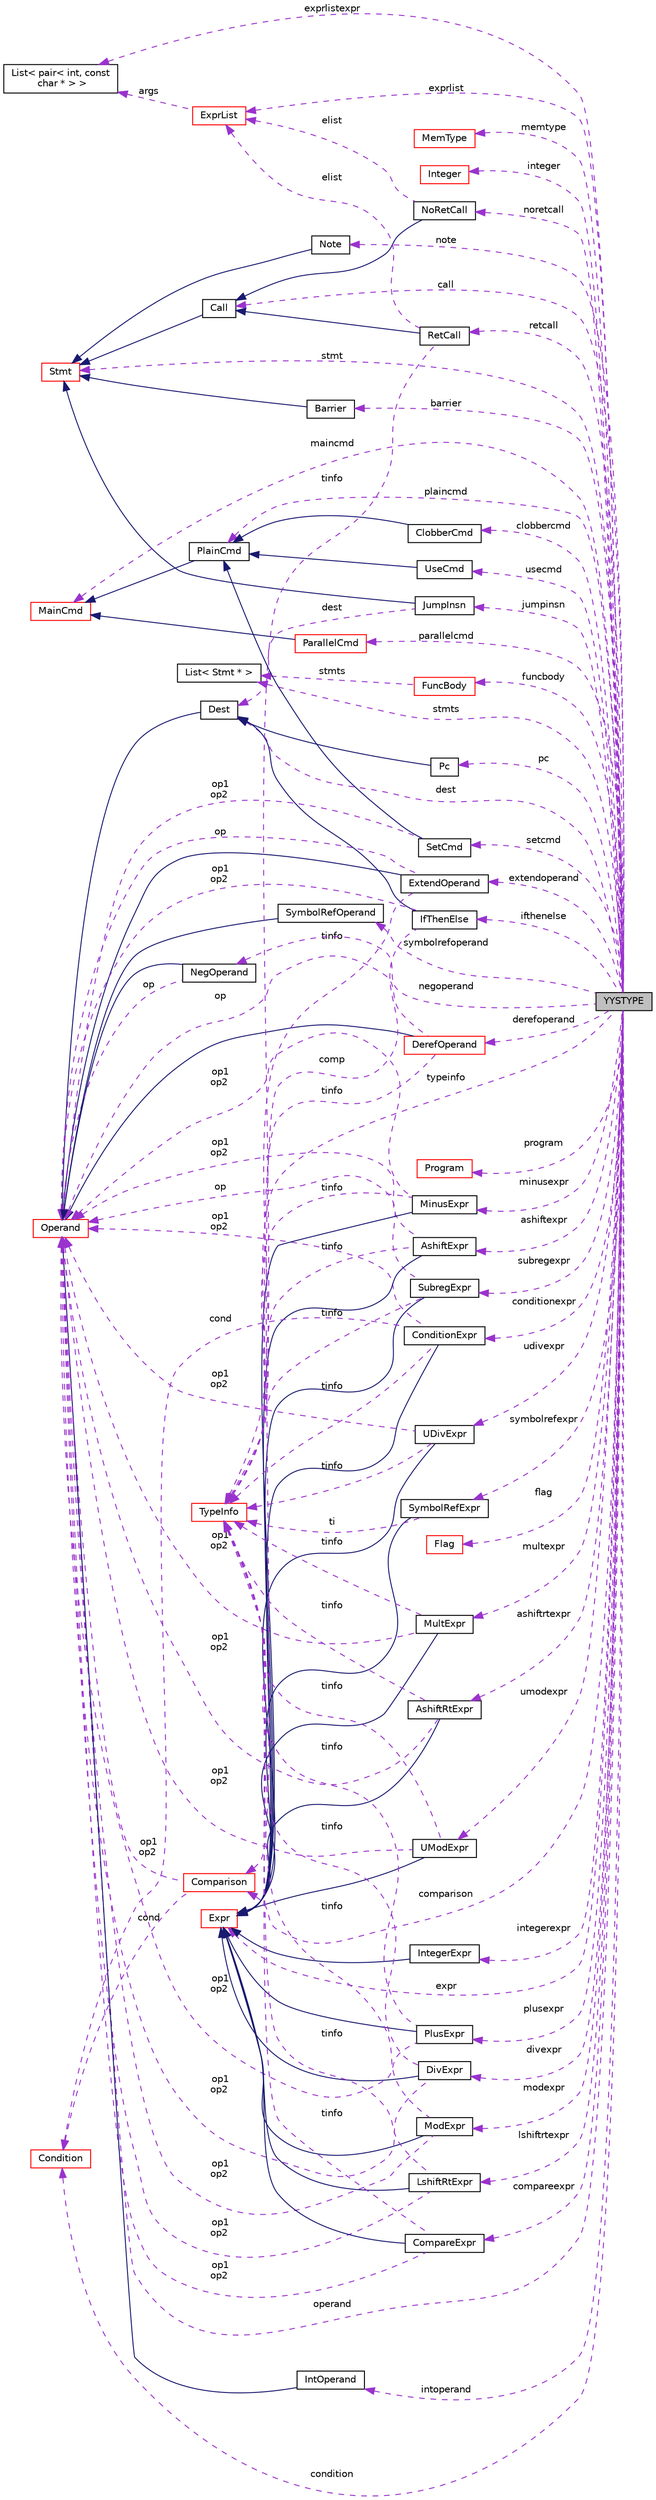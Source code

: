 digraph "YYSTYPE"
{
 // LATEX_PDF_SIZE
  edge [fontname="Helvetica",fontsize="10",labelfontname="Helvetica",labelfontsize="10"];
  node [fontname="Helvetica",fontsize="10",shape=record];
  rankdir="LR";
  Node1 [label="YYSTYPE",height=0.2,width=0.4,color="black", fillcolor="grey75", style="filled", fontcolor="black",tooltip=" "];
  Node2 -> Node1 [dir="back",color="darkorchid3",fontsize="10",style="dashed",label=" dest" ,fontname="Helvetica"];
  Node2 [label="Dest",height=0.2,width=0.4,color="black", fillcolor="white", style="filled",URL="$classDest.html",tooltip=" "];
  Node3 -> Node2 [dir="back",color="midnightblue",fontsize="10",style="solid",fontname="Helvetica"];
  Node3 [label="Operand",height=0.2,width=0.4,color="red", fillcolor="white", style="filled",URL="$classOperand.html",tooltip=" "];
  Node6 -> Node1 [dir="back",color="darkorchid3",fontsize="10",style="dashed",label=" memtype" ,fontname="Helvetica"];
  Node6 [label="MemType",height=0.2,width=0.4,color="red", fillcolor="white", style="filled",URL="$classMemType.html",tooltip=" "];
  Node7 -> Node1 [dir="back",color="darkorchid3",fontsize="10",style="dashed",label=" integer" ,fontname="Helvetica"];
  Node7 [label="Integer",height=0.2,width=0.4,color="red", fillcolor="white", style="filled",URL="$classInteger.html",tooltip=" "];
  Node8 -> Node1 [dir="back",color="darkorchid3",fontsize="10",style="dashed",label=" noretcall" ,fontname="Helvetica"];
  Node8 [label="NoRetCall",height=0.2,width=0.4,color="black", fillcolor="white", style="filled",URL="$classNoRetCall.html",tooltip=" "];
  Node9 -> Node8 [dir="back",color="midnightblue",fontsize="10",style="solid",fontname="Helvetica"];
  Node9 [label="Call",height=0.2,width=0.4,color="black", fillcolor="white", style="filled",URL="$classCall.html",tooltip=" "];
  Node10 -> Node9 [dir="back",color="midnightblue",fontsize="10",style="solid",fontname="Helvetica"];
  Node10 [label="Stmt",height=0.2,width=0.4,color="red", fillcolor="white", style="filled",URL="$classStmt.html",tooltip=" "];
  Node11 -> Node8 [dir="back",color="darkorchid3",fontsize="10",style="dashed",label=" elist" ,fontname="Helvetica"];
  Node11 [label="ExprList",height=0.2,width=0.4,color="red", fillcolor="white", style="filled",URL="$classExprList.html",tooltip=" "];
  Node12 -> Node11 [dir="back",color="darkorchid3",fontsize="10",style="dashed",label=" args" ,fontname="Helvetica"];
  Node12 [label="List\< pair\< int, const\l char * \> \>",height=0.2,width=0.4,color="black", fillcolor="white", style="filled",URL="$classList.html",tooltip=" "];
  Node13 -> Node1 [dir="back",color="darkorchid3",fontsize="10",style="dashed",label=" compareexpr" ,fontname="Helvetica"];
  Node13 [label="CompareExpr",height=0.2,width=0.4,color="black", fillcolor="white", style="filled",URL="$classCompareExpr.html",tooltip=" "];
  Node14 -> Node13 [dir="back",color="midnightblue",fontsize="10",style="solid",fontname="Helvetica"];
  Node14 [label="Expr",height=0.2,width=0.4,color="red", fillcolor="white", style="filled",URL="$classExpr.html",tooltip=" "];
  Node15 -> Node13 [dir="back",color="darkorchid3",fontsize="10",style="dashed",label=" tinfo" ,fontname="Helvetica"];
  Node15 [label="TypeInfo",height=0.2,width=0.4,color="red", fillcolor="white", style="filled",URL="$classTypeInfo.html",tooltip=" "];
  Node3 -> Node13 [dir="back",color="darkorchid3",fontsize="10",style="dashed",label=" op1\nop2" ,fontname="Helvetica"];
  Node16 -> Node1 [dir="back",color="darkorchid3",fontsize="10",style="dashed",label=" maincmd" ,fontname="Helvetica"];
  Node16 [label="MainCmd",height=0.2,width=0.4,color="red", fillcolor="white", style="filled",URL="$classMainCmd.html",tooltip=" "];
  Node17 -> Node1 [dir="back",color="darkorchid3",fontsize="10",style="dashed",label=" note" ,fontname="Helvetica"];
  Node17 [label="Note",height=0.2,width=0.4,color="black", fillcolor="white", style="filled",URL="$classNote.html",tooltip=" "];
  Node10 -> Node17 [dir="back",color="midnightblue",fontsize="10",style="solid",fontname="Helvetica"];
  Node18 -> Node1 [dir="back",color="darkorchid3",fontsize="10",style="dashed",label=" pc" ,fontname="Helvetica"];
  Node18 [label="Pc",height=0.2,width=0.4,color="black", fillcolor="white", style="filled",URL="$classPc.html",tooltip=" "];
  Node2 -> Node18 [dir="back",color="midnightblue",fontsize="10",style="solid",fontname="Helvetica"];
  Node19 -> Node1 [dir="back",color="darkorchid3",fontsize="10",style="dashed",label=" jumpinsn" ,fontname="Helvetica"];
  Node19 [label="JumpInsn",height=0.2,width=0.4,color="black", fillcolor="white", style="filled",URL="$classJumpInsn.html",tooltip=" "];
  Node10 -> Node19 [dir="back",color="midnightblue",fontsize="10",style="solid",fontname="Helvetica"];
  Node2 -> Node19 [dir="back",color="darkorchid3",fontsize="10",style="dashed",label=" dest" ,fontname="Helvetica"];
  Node14 -> Node1 [dir="back",color="darkorchid3",fontsize="10",style="dashed",label=" expr" ,fontname="Helvetica"];
  Node20 -> Node1 [dir="back",color="darkorchid3",fontsize="10",style="dashed",label=" extendoperand" ,fontname="Helvetica"];
  Node20 [label="ExtendOperand",height=0.2,width=0.4,color="black", fillcolor="white", style="filled",URL="$classExtendOperand.html",tooltip=" "];
  Node3 -> Node20 [dir="back",color="midnightblue",fontsize="10",style="solid",fontname="Helvetica"];
  Node15 -> Node20 [dir="back",color="darkorchid3",fontsize="10",style="dashed",label=" tinfo" ,fontname="Helvetica"];
  Node3 -> Node20 [dir="back",color="darkorchid3",fontsize="10",style="dashed",label=" op" ,fontname="Helvetica"];
  Node21 -> Node1 [dir="back",color="darkorchid3",fontsize="10",style="dashed",label=" stmts" ,fontname="Helvetica"];
  Node21 [label="List\< Stmt * \>",height=0.2,width=0.4,color="black", fillcolor="white", style="filled",URL="$classList.html",tooltip=" "];
  Node22 -> Node1 [dir="back",color="darkorchid3",fontsize="10",style="dashed",label=" ashiftrtexpr" ,fontname="Helvetica"];
  Node22 [label="AshiftRtExpr",height=0.2,width=0.4,color="black", fillcolor="white", style="filled",URL="$classAshiftRtExpr.html",tooltip=" "];
  Node14 -> Node22 [dir="back",color="midnightblue",fontsize="10",style="solid",fontname="Helvetica"];
  Node15 -> Node22 [dir="back",color="darkorchid3",fontsize="10",style="dashed",label=" tinfo" ,fontname="Helvetica"];
  Node3 -> Node22 [dir="back",color="darkorchid3",fontsize="10",style="dashed",label=" op1\nop2" ,fontname="Helvetica"];
  Node15 -> Node1 [dir="back",color="darkorchid3",fontsize="10",style="dashed",label=" typeinfo" ,fontname="Helvetica"];
  Node23 -> Node1 [dir="back",color="darkorchid3",fontsize="10",style="dashed",label=" symbolrefexpr" ,fontname="Helvetica"];
  Node23 [label="SymbolRefExpr",height=0.2,width=0.4,color="black", fillcolor="white", style="filled",URL="$classSymbolRefExpr.html",tooltip=" "];
  Node14 -> Node23 [dir="back",color="midnightblue",fontsize="10",style="solid",fontname="Helvetica"];
  Node15 -> Node23 [dir="back",color="darkorchid3",fontsize="10",style="dashed",label=" ti" ,fontname="Helvetica"];
  Node24 -> Node1 [dir="back",color="darkorchid3",fontsize="10",style="dashed",label=" usecmd" ,fontname="Helvetica"];
  Node24 [label="UseCmd",height=0.2,width=0.4,color="black", fillcolor="white", style="filled",URL="$classUseCmd.html",tooltip=" "];
  Node25 -> Node24 [dir="back",color="midnightblue",fontsize="10",style="solid",fontname="Helvetica"];
  Node25 [label="PlainCmd",height=0.2,width=0.4,color="black", fillcolor="white", style="filled",URL="$classPlainCmd.html",tooltip=" "];
  Node16 -> Node25 [dir="back",color="midnightblue",fontsize="10",style="solid",fontname="Helvetica"];
  Node26 -> Node1 [dir="back",color="darkorchid3",fontsize="10",style="dashed",label=" clobbercmd" ,fontname="Helvetica"];
  Node26 [label="ClobberCmd",height=0.2,width=0.4,color="black", fillcolor="white", style="filled",URL="$classClobberCmd.html",tooltip=" "];
  Node25 -> Node26 [dir="back",color="midnightblue",fontsize="10",style="solid",fontname="Helvetica"];
  Node25 -> Node1 [dir="back",color="darkorchid3",fontsize="10",style="dashed",label=" plaincmd" ,fontname="Helvetica"];
  Node27 -> Node1 [dir="back",color="darkorchid3",fontsize="10",style="dashed",label=" divexpr" ,fontname="Helvetica"];
  Node27 [label="DivExpr",height=0.2,width=0.4,color="black", fillcolor="white", style="filled",URL="$classDivExpr.html",tooltip=" "];
  Node14 -> Node27 [dir="back",color="midnightblue",fontsize="10",style="solid",fontname="Helvetica"];
  Node15 -> Node27 [dir="back",color="darkorchid3",fontsize="10",style="dashed",label=" tinfo" ,fontname="Helvetica"];
  Node3 -> Node27 [dir="back",color="darkorchid3",fontsize="10",style="dashed",label=" op1\nop2" ,fontname="Helvetica"];
  Node28 -> Node1 [dir="back",color="darkorchid3",fontsize="10",style="dashed",label=" negoperand" ,fontname="Helvetica"];
  Node28 [label="NegOperand",height=0.2,width=0.4,color="black", fillcolor="white", style="filled",URL="$classNegOperand.html",tooltip=" "];
  Node3 -> Node28 [dir="back",color="midnightblue",fontsize="10",style="solid",fontname="Helvetica"];
  Node3 -> Node28 [dir="back",color="darkorchid3",fontsize="10",style="dashed",label=" op" ,fontname="Helvetica"];
  Node10 -> Node1 [dir="back",color="darkorchid3",fontsize="10",style="dashed",label=" stmt" ,fontname="Helvetica"];
  Node29 -> Node1 [dir="back",color="darkorchid3",fontsize="10",style="dashed",label=" udivexpr" ,fontname="Helvetica"];
  Node29 [label="UDivExpr",height=0.2,width=0.4,color="black", fillcolor="white", style="filled",URL="$classUDivExpr.html",tooltip=" "];
  Node14 -> Node29 [dir="back",color="midnightblue",fontsize="10",style="solid",fontname="Helvetica"];
  Node15 -> Node29 [dir="back",color="darkorchid3",fontsize="10",style="dashed",label=" tinfo" ,fontname="Helvetica"];
  Node3 -> Node29 [dir="back",color="darkorchid3",fontsize="10",style="dashed",label=" op1\nop2" ,fontname="Helvetica"];
  Node30 -> Node1 [dir="back",color="darkorchid3",fontsize="10",style="dashed",label=" retcall" ,fontname="Helvetica"];
  Node30 [label="RetCall",height=0.2,width=0.4,color="black", fillcolor="white", style="filled",URL="$classRetCall.html",tooltip=" "];
  Node9 -> Node30 [dir="back",color="midnightblue",fontsize="10",style="solid",fontname="Helvetica"];
  Node15 -> Node30 [dir="back",color="darkorchid3",fontsize="10",style="dashed",label=" tinfo" ,fontname="Helvetica"];
  Node11 -> Node30 [dir="back",color="darkorchid3",fontsize="10",style="dashed",label=" elist" ,fontname="Helvetica"];
  Node31 -> Node1 [dir="back",color="darkorchid3",fontsize="10",style="dashed",label=" program" ,fontname="Helvetica"];
  Node31 [label="Program",height=0.2,width=0.4,color="red", fillcolor="white", style="filled",URL="$classProgram.html",tooltip=" "];
  Node33 -> Node1 [dir="back",color="darkorchid3",fontsize="10",style="dashed",label=" conditionexpr" ,fontname="Helvetica"];
  Node33 [label="ConditionExpr",height=0.2,width=0.4,color="black", fillcolor="white", style="filled",URL="$classConditionExpr.html",tooltip=" "];
  Node14 -> Node33 [dir="back",color="midnightblue",fontsize="10",style="solid",fontname="Helvetica"];
  Node15 -> Node33 [dir="back",color="darkorchid3",fontsize="10",style="dashed",label=" tinfo" ,fontname="Helvetica"];
  Node34 -> Node33 [dir="back",color="darkorchid3",fontsize="10",style="dashed",label=" cond" ,fontname="Helvetica"];
  Node34 [label="Condition",height=0.2,width=0.4,color="red", fillcolor="white", style="filled",URL="$classCondition.html",tooltip=" "];
  Node3 -> Node33 [dir="back",color="darkorchid3",fontsize="10",style="dashed",label=" op1\nop2" ,fontname="Helvetica"];
  Node35 -> Node1 [dir="back",color="darkorchid3",fontsize="10",style="dashed",label=" ashiftexpr" ,fontname="Helvetica"];
  Node35 [label="AshiftExpr",height=0.2,width=0.4,color="black", fillcolor="white", style="filled",URL="$classAshiftExpr.html",tooltip=" "];
  Node14 -> Node35 [dir="back",color="midnightblue",fontsize="10",style="solid",fontname="Helvetica"];
  Node15 -> Node35 [dir="back",color="darkorchid3",fontsize="10",style="dashed",label=" tinfo" ,fontname="Helvetica"];
  Node3 -> Node35 [dir="back",color="darkorchid3",fontsize="10",style="dashed",label=" op1\nop2" ,fontname="Helvetica"];
  Node36 -> Node1 [dir="back",color="darkorchid3",fontsize="10",style="dashed",label=" derefoperand" ,fontname="Helvetica"];
  Node36 [label="DerefOperand",height=0.2,width=0.4,color="red", fillcolor="white", style="filled",URL="$classDerefOperand.html",tooltip=" "];
  Node3 -> Node36 [dir="back",color="midnightblue",fontsize="10",style="solid",fontname="Helvetica"];
  Node15 -> Node36 [dir="back",color="darkorchid3",fontsize="10",style="dashed",label=" tinfo" ,fontname="Helvetica"];
  Node3 -> Node36 [dir="back",color="darkorchid3",fontsize="10",style="dashed",label=" op" ,fontname="Helvetica"];
  Node39 -> Node1 [dir="back",color="darkorchid3",fontsize="10",style="dashed",label=" lshiftrtexpr" ,fontname="Helvetica"];
  Node39 [label="LshiftRtExpr",height=0.2,width=0.4,color="black", fillcolor="white", style="filled",URL="$classLshiftRtExpr.html",tooltip=" "];
  Node14 -> Node39 [dir="back",color="midnightblue",fontsize="10",style="solid",fontname="Helvetica"];
  Node15 -> Node39 [dir="back",color="darkorchid3",fontsize="10",style="dashed",label=" tinfo" ,fontname="Helvetica"];
  Node3 -> Node39 [dir="back",color="darkorchid3",fontsize="10",style="dashed",label=" op1\nop2" ,fontname="Helvetica"];
  Node40 -> Node1 [dir="back",color="darkorchid3",fontsize="10",style="dashed",label=" modexpr" ,fontname="Helvetica"];
  Node40 [label="ModExpr",height=0.2,width=0.4,color="black", fillcolor="white", style="filled",URL="$classModExpr.html",tooltip=" "];
  Node14 -> Node40 [dir="back",color="midnightblue",fontsize="10",style="solid",fontname="Helvetica"];
  Node15 -> Node40 [dir="back",color="darkorchid3",fontsize="10",style="dashed",label=" tinfo" ,fontname="Helvetica"];
  Node3 -> Node40 [dir="back",color="darkorchid3",fontsize="10",style="dashed",label=" op1\nop2" ,fontname="Helvetica"];
  Node41 -> Node1 [dir="back",color="darkorchid3",fontsize="10",style="dashed",label=" flag" ,fontname="Helvetica"];
  Node41 [label="Flag",height=0.2,width=0.4,color="red", fillcolor="white", style="filled",URL="$classFlag.html",tooltip=" "];
  Node42 -> Node1 [dir="back",color="darkorchid3",fontsize="10",style="dashed",label=" barrier" ,fontname="Helvetica"];
  Node42 [label="Barrier",height=0.2,width=0.4,color="black", fillcolor="white", style="filled",URL="$classBarrier.html",tooltip=" "];
  Node10 -> Node42 [dir="back",color="midnightblue",fontsize="10",style="solid",fontname="Helvetica"];
  Node43 -> Node1 [dir="back",color="darkorchid3",fontsize="10",style="dashed",label=" funcbody" ,fontname="Helvetica"];
  Node43 [label="FuncBody",height=0.2,width=0.4,color="red", fillcolor="white", style="filled",URL="$classFuncBody.html",tooltip=" "];
  Node21 -> Node43 [dir="back",color="darkorchid3",fontsize="10",style="dashed",label=" stmts" ,fontname="Helvetica"];
  Node46 -> Node1 [dir="back",color="darkorchid3",fontsize="10",style="dashed",label=" umodexpr" ,fontname="Helvetica"];
  Node46 [label="UModExpr",height=0.2,width=0.4,color="black", fillcolor="white", style="filled",URL="$classUModExpr.html",tooltip=" "];
  Node14 -> Node46 [dir="back",color="midnightblue",fontsize="10",style="solid",fontname="Helvetica"];
  Node15 -> Node46 [dir="back",color="darkorchid3",fontsize="10",style="dashed",label=" tinfo" ,fontname="Helvetica"];
  Node3 -> Node46 [dir="back",color="darkorchid3",fontsize="10",style="dashed",label=" op1\nop2" ,fontname="Helvetica"];
  Node47 -> Node1 [dir="back",color="darkorchid3",fontsize="10",style="dashed",label=" setcmd" ,fontname="Helvetica"];
  Node47 [label="SetCmd",height=0.2,width=0.4,color="black", fillcolor="white", style="filled",URL="$classSetCmd.html",tooltip=" "];
  Node25 -> Node47 [dir="back",color="midnightblue",fontsize="10",style="solid",fontname="Helvetica"];
  Node3 -> Node47 [dir="back",color="darkorchid3",fontsize="10",style="dashed",label=" op1\nop2" ,fontname="Helvetica"];
  Node48 -> Node1 [dir="back",color="darkorchid3",fontsize="10",style="dashed",label=" intoperand" ,fontname="Helvetica"];
  Node48 [label="IntOperand",height=0.2,width=0.4,color="black", fillcolor="white", style="filled",URL="$classIntOperand.html",tooltip=" "];
  Node3 -> Node48 [dir="back",color="midnightblue",fontsize="10",style="solid",fontname="Helvetica"];
  Node12 -> Node1 [dir="back",color="darkorchid3",fontsize="10",style="dashed",label=" exprlistexpr" ,fontname="Helvetica"];
  Node9 -> Node1 [dir="back",color="darkorchid3",fontsize="10",style="dashed",label=" call" ,fontname="Helvetica"];
  Node34 -> Node1 [dir="back",color="darkorchid3",fontsize="10",style="dashed",label=" condition" ,fontname="Helvetica"];
  Node49 -> Node1 [dir="back",color="darkorchid3",fontsize="10",style="dashed",label=" comparison" ,fontname="Helvetica"];
  Node49 [label="Comparison",height=0.2,width=0.4,color="red", fillcolor="white", style="filled",URL="$classComparison.html",tooltip=" "];
  Node34 -> Node49 [dir="back",color="darkorchid3",fontsize="10",style="dashed",label=" cond" ,fontname="Helvetica"];
  Node3 -> Node49 [dir="back",color="darkorchid3",fontsize="10",style="dashed",label=" op1\nop2" ,fontname="Helvetica"];
  Node50 -> Node1 [dir="back",color="darkorchid3",fontsize="10",style="dashed",label=" ifthenelse" ,fontname="Helvetica"];
  Node50 [label="IfThenElse",height=0.2,width=0.4,color="black", fillcolor="white", style="filled",URL="$classIfThenElse.html",tooltip=" "];
  Node2 -> Node50 [dir="back",color="midnightblue",fontsize="10",style="solid",fontname="Helvetica"];
  Node49 -> Node50 [dir="back",color="darkorchid3",fontsize="10",style="dashed",label=" comp" ,fontname="Helvetica"];
  Node3 -> Node50 [dir="back",color="darkorchid3",fontsize="10",style="dashed",label=" op1\nop2" ,fontname="Helvetica"];
  Node51 -> Node1 [dir="back",color="darkorchid3",fontsize="10",style="dashed",label=" integerexpr" ,fontname="Helvetica"];
  Node51 [label="IntegerExpr",height=0.2,width=0.4,color="black", fillcolor="white", style="filled",URL="$classIntegerExpr.html",tooltip=" "];
  Node14 -> Node51 [dir="back",color="midnightblue",fontsize="10",style="solid",fontname="Helvetica"];
  Node11 -> Node1 [dir="back",color="darkorchid3",fontsize="10",style="dashed",label=" exprlist" ,fontname="Helvetica"];
  Node52 -> Node1 [dir="back",color="darkorchid3",fontsize="10",style="dashed",label=" subregexpr" ,fontname="Helvetica"];
  Node52 [label="SubregExpr",height=0.2,width=0.4,color="black", fillcolor="white", style="filled",URL="$classSubregExpr.html",tooltip=" "];
  Node14 -> Node52 [dir="back",color="midnightblue",fontsize="10",style="solid",fontname="Helvetica"];
  Node15 -> Node52 [dir="back",color="darkorchid3",fontsize="10",style="dashed",label=" tinfo" ,fontname="Helvetica"];
  Node3 -> Node52 [dir="back",color="darkorchid3",fontsize="10",style="dashed",label=" op" ,fontname="Helvetica"];
  Node53 -> Node1 [dir="back",color="darkorchid3",fontsize="10",style="dashed",label=" multexpr" ,fontname="Helvetica"];
  Node53 [label="MultExpr",height=0.2,width=0.4,color="black", fillcolor="white", style="filled",URL="$classMultExpr.html",tooltip=" "];
  Node14 -> Node53 [dir="back",color="midnightblue",fontsize="10",style="solid",fontname="Helvetica"];
  Node15 -> Node53 [dir="back",color="darkorchid3",fontsize="10",style="dashed",label=" tinfo" ,fontname="Helvetica"];
  Node3 -> Node53 [dir="back",color="darkorchid3",fontsize="10",style="dashed",label=" op1\nop2" ,fontname="Helvetica"];
  Node54 -> Node1 [dir="back",color="darkorchid3",fontsize="10",style="dashed",label=" minusexpr" ,fontname="Helvetica"];
  Node54 [label="MinusExpr",height=0.2,width=0.4,color="black", fillcolor="white", style="filled",URL="$classMinusExpr.html",tooltip=" "];
  Node14 -> Node54 [dir="back",color="midnightblue",fontsize="10",style="solid",fontname="Helvetica"];
  Node15 -> Node54 [dir="back",color="darkorchid3",fontsize="10",style="dashed",label=" tinfo" ,fontname="Helvetica"];
  Node3 -> Node54 [dir="back",color="darkorchid3",fontsize="10",style="dashed",label=" op1\nop2" ,fontname="Helvetica"];
  Node55 -> Node1 [dir="back",color="darkorchid3",fontsize="10",style="dashed",label=" parallelcmd" ,fontname="Helvetica"];
  Node55 [label="ParallelCmd",height=0.2,width=0.4,color="red", fillcolor="white", style="filled",URL="$classParallelCmd.html",tooltip=" "];
  Node16 -> Node55 [dir="back",color="midnightblue",fontsize="10",style="solid",fontname="Helvetica"];
  Node57 -> Node1 [dir="back",color="darkorchid3",fontsize="10",style="dashed",label=" plusexpr" ,fontname="Helvetica"];
  Node57 [label="PlusExpr",height=0.2,width=0.4,color="black", fillcolor="white", style="filled",URL="$classPlusExpr.html",tooltip=" "];
  Node14 -> Node57 [dir="back",color="midnightblue",fontsize="10",style="solid",fontname="Helvetica"];
  Node15 -> Node57 [dir="back",color="darkorchid3",fontsize="10",style="dashed",label=" tinfo" ,fontname="Helvetica"];
  Node3 -> Node57 [dir="back",color="darkorchid3",fontsize="10",style="dashed",label=" op1\nop2" ,fontname="Helvetica"];
  Node58 -> Node1 [dir="back",color="darkorchid3",fontsize="10",style="dashed",label=" symbolrefoperand" ,fontname="Helvetica"];
  Node58 [label="SymbolRefOperand",height=0.2,width=0.4,color="black", fillcolor="white", style="filled",URL="$classSymbolRefOperand.html",tooltip=" "];
  Node3 -> Node58 [dir="back",color="midnightblue",fontsize="10",style="solid",fontname="Helvetica"];
  Node3 -> Node1 [dir="back",color="darkorchid3",fontsize="10",style="dashed",label=" operand" ,fontname="Helvetica"];
}
